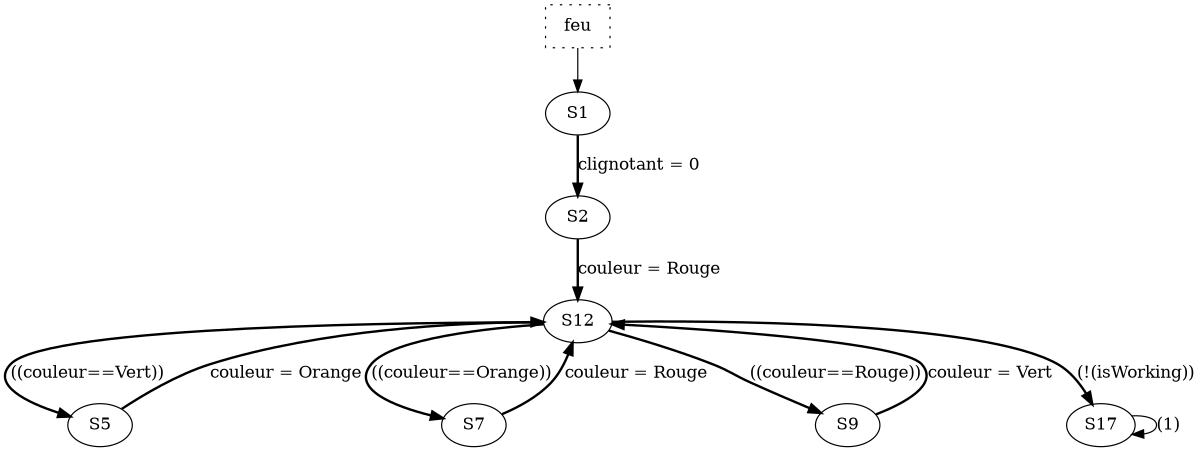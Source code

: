 digraph p_feu {
size="8,10";
  GT [shape=box,style=dotted,label="feu"];
  GT -> S1;
	S1 -> S2  [color=black,style=bold,label="clignotant = 0"];
	S2 -> S12  [color=black,style=bold,label="couleur = Rouge"];
	S12 -> S5  [color=black,style=bold,label="((couleur==Vert))"];
	S12 -> S7  [color=black,style=bold,label="((couleur==Orange))"];
	S12 -> S9  [color=black,style=bold,label="((couleur==Rouge))"];
	S12 -> S17  [color=black,style=bold,label="(!(isWorking))"];
	S5 -> S12  [color=black,style=bold,label="couleur = Orange"];
	S7 -> S12  [color=black,style=bold,label="couleur = Rouge"];
	S9 -> S12  [color=black,style=bold,label="couleur = Vert"];
	S17 -> S17  [color=black,style=solid,label="(1)"];
}
digraph p_inject_panne {
size="8,10";
  GT [shape=box,style=dotted,label="inject_panne"];
  GT -> S5;
	S5 -> S2  [color=black,style=solid,label="(1)"];
	S5 -> S4  [color=black,style=solid,label="(1)"];
	S2 -> S7  [color=black,style=bold,label="isWorking = 0"];
	S7 -> S0  [color=black,style=solid,label="-end-"];
  S7 [color=blue,style=bold,shape=box];
	S4 -> S7  [color=black,style=bold,label="isWorking = 1"];
}
digraph init {
size="8,10";
  GT [shape=box,style=dotted,label="init"];
  GT -> S1;
	S1 -> S2  [color=black,style=bold,label="couleur = Orange"];
	S2 -> S3  [color=black,style=bold,label="clignotant = 1"];
	S3 -> S4  [color=black,style=solid,label="(run feu())"];
	S4 -> S0  [color=black,style=solid,label="-end-"];
  S4 [color=blue,style=bold,shape=box];
}
